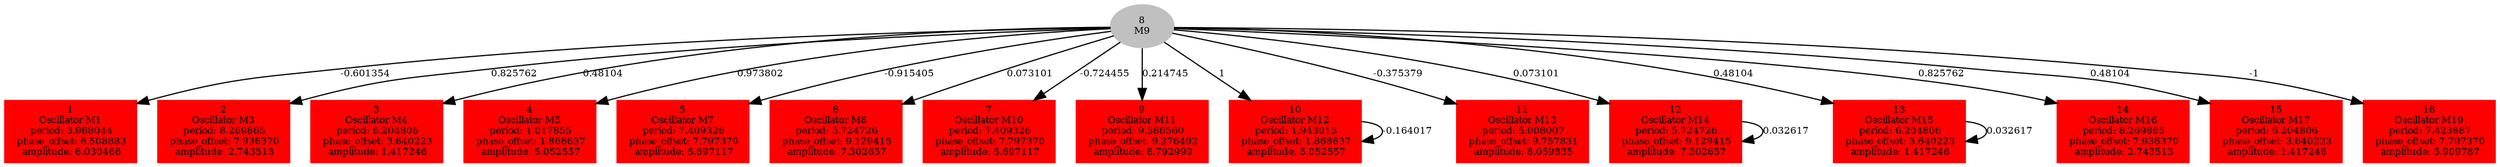  digraph g{ forcelabels=true;
1 [label=<1<BR />Oscillator M1<BR /> period: 3.968044<BR /> phase_offset: 6.508883<BR /> amplitude: 6.030466>, shape=box,color=red,style=filled,fontsize=8];2 [label=<2<BR />Oscillator M3<BR /> period: 8.269865<BR /> phase_offset: 7.936370<BR /> amplitude: 2.743513>, shape=box,color=red,style=filled,fontsize=8];3 [label=<3<BR />Oscillator M4<BR /> period: 6.204806<BR /> phase_offset: 3.640223<BR /> amplitude: 1.417246>, shape=box,color=red,style=filled,fontsize=8];4 [label=<4<BR />Oscillator M5<BR /> period: 1.017855<BR /> phase_offset: 1.868637<BR /> amplitude: 5.052557>, shape=box,color=red,style=filled,fontsize=8];5 [label=<5<BR />Oscillator M7<BR /> period: 7.409326<BR /> phase_offset: 7.797370<BR /> amplitude: 5.697117>, shape=box,color=red,style=filled,fontsize=8];6 [label=<6<BR />Oscillator M8<BR /> period: 5.724726<BR /> phase_offset: 9.129415<BR /> amplitude: 7.302657>, shape=box,color=red,style=filled,fontsize=8];7 [label=<7<BR />Oscillator M10<BR /> period: 7.409326<BR /> phase_offset: 7.797370<BR /> amplitude: 5.697117>, shape=box,color=red,style=filled,fontsize=8];8[label=<8<BR/>M9>,color="grey",style=filled,fontsize=8];
9 [label=<9<BR />Oscillator M11<BR /> period: 9.386560<BR /> phase_offset: 9.276492<BR /> amplitude: 8.792999>, shape=box,color=red,style=filled,fontsize=8];10 [label=<10<BR />Oscillator M12<BR /> period: 1.943013<BR /> phase_offset: 1.868637<BR /> amplitude: 5.052557>, shape=box,color=red,style=filled,fontsize=8];11 [label=<11<BR />Oscillator M13<BR /> period: 5.008007<BR /> phase_offset: 9.757831<BR /> amplitude: 8.059835>, shape=box,color=red,style=filled,fontsize=8];12 [label=<12<BR />Oscillator M14<BR /> period: 5.724726<BR /> phase_offset: 9.129415<BR /> amplitude: 7.302657>, shape=box,color=red,style=filled,fontsize=8];13 [label=<13<BR />Oscillator M15<BR /> period: 6.204806<BR /> phase_offset: 3.640223<BR /> amplitude: 1.417246>, shape=box,color=red,style=filled,fontsize=8];14 [label=<14<BR />Oscillator M16<BR /> period: 8.269865<BR /> phase_offset: 7.936370<BR /> amplitude: 2.743513>, shape=box,color=red,style=filled,fontsize=8];15 [label=<15<BR />Oscillator M17<BR /> period: 6.204806<BR /> phase_offset: 3.640223<BR /> amplitude: 1.417246>, shape=box,color=red,style=filled,fontsize=8];16 [label=<16<BR />Oscillator M19<BR /> period: 7.423887<BR /> phase_offset: 7.797370<BR /> amplitude: 5.909787>, shape=box,color=red,style=filled,fontsize=8];8 -> 1[label="-0.601354 ",fontsize="8"];
8 -> 2[label="0.825762 ",fontsize="8"];
8 -> 3[label="0.48104 ",fontsize="8"];
8 -> 4[label="0.973802 ",fontsize="8"];
8 -> 5[label="-0.915405 ",fontsize="8"];
8 -> 6[label="0.073101 ",fontsize="8"];
8 -> 7[label="-0.724455 ",fontsize="8"];
8 -> 9[label="0.214745 ",fontsize="8"];
8 -> 10[label="1 ",fontsize="8"];
8 -> 11[label="-0.375379 ",fontsize="8"];
8 -> 12[label="0.073101 ",fontsize="8"];
8 -> 13[label="0.48104 ",fontsize="8"];
8 -> 14[label="0.825762 ",fontsize="8"];
8 -> 15[label="0.48104 ",fontsize="8"];
8 -> 16[label="-1 ",fontsize="8"];
10 -> 10[label="-0.164017 ",fontsize="8"];
12 -> 12[label="0.032617 ",fontsize="8"];
13 -> 13[label="0.032617 ",fontsize="8"];
 }
